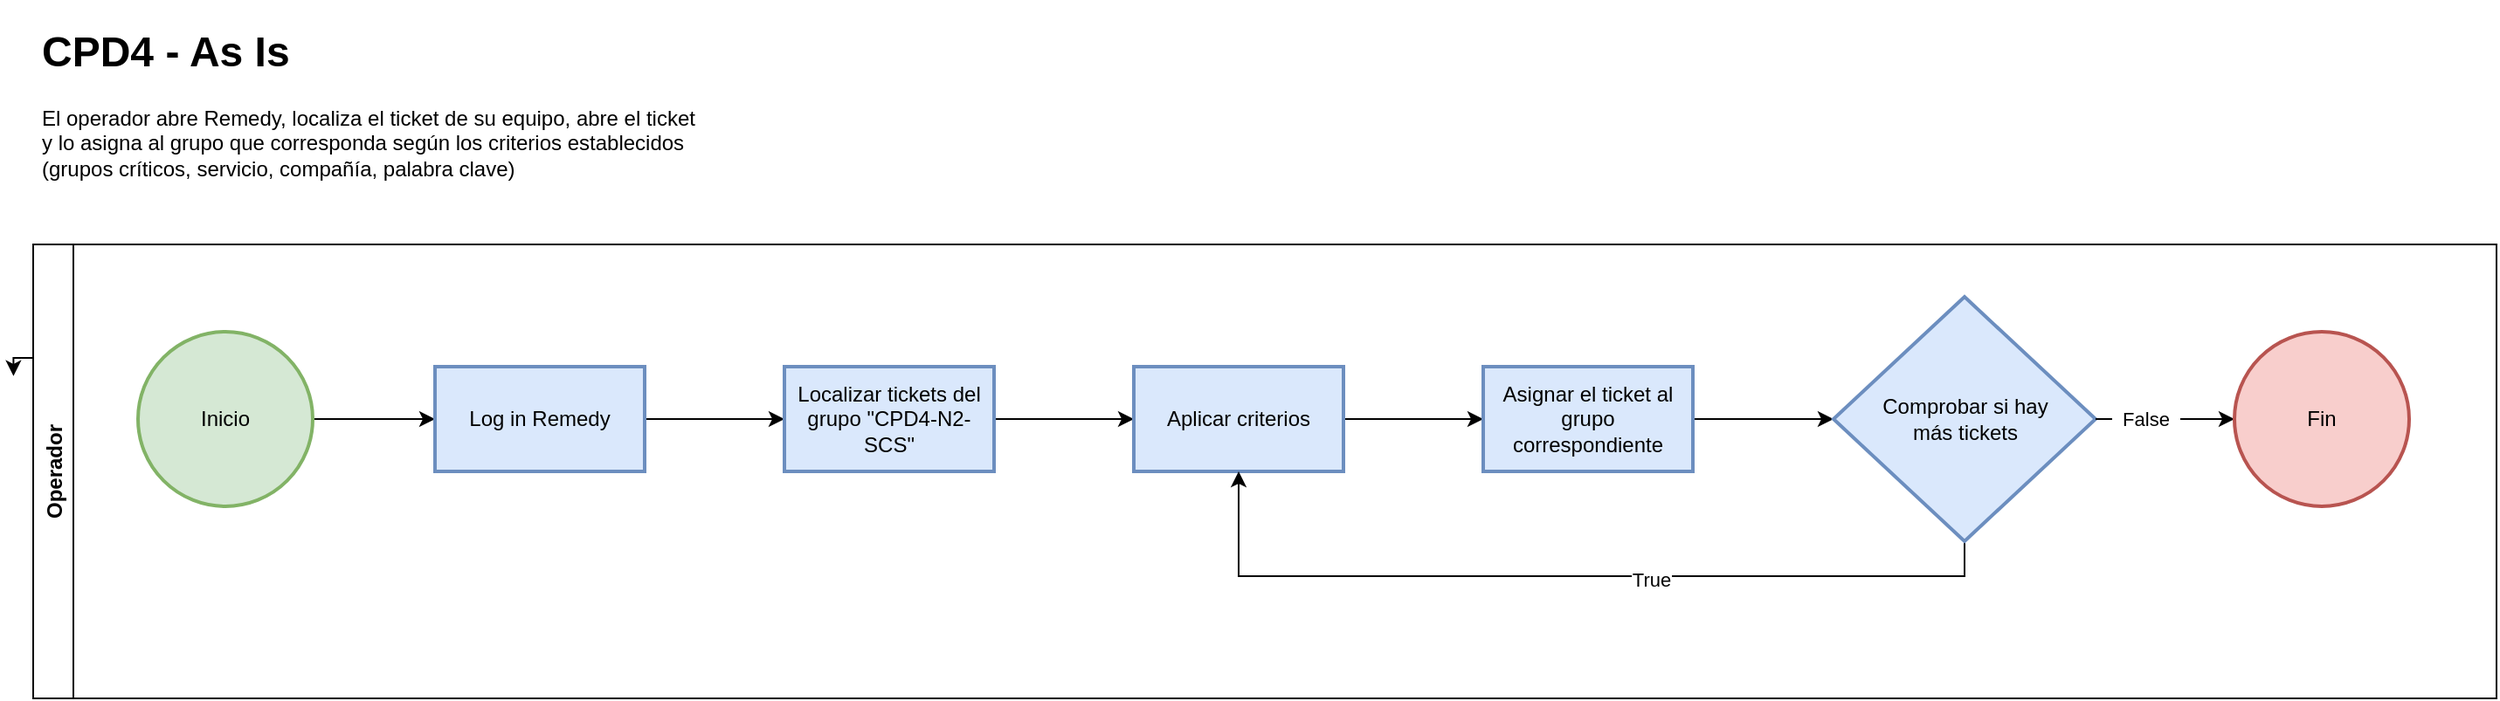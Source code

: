 <mxfile version="20.2.4" type="github">
  <diagram id="WAhAmj0YL1ZriGNAUX6K" name="Página-1">
    <mxGraphModel dx="2031" dy="1134" grid="1" gridSize="10" guides="1" tooltips="1" connect="1" arrows="1" fold="1" page="1" pageScale="1" pageWidth="827" pageHeight="1169" math="0" shadow="0">
      <root>
        <mxCell id="0" />
        <mxCell id="1" parent="0" />
        <mxCell id="iMMFJF6p0qtD41aljw2a-4" value="Operador" style="swimlane;horizontal=0;startSize=23;" vertex="1" parent="1">
          <mxGeometry x="60" y="169" width="1410" height="260" as="geometry" />
        </mxCell>
        <mxCell id="iMMFJF6p0qtD41aljw2a-9" value="" style="edgeStyle=orthogonalEdgeStyle;rounded=0;orthogonalLoop=1;jettySize=auto;html=1;" edge="1" parent="iMMFJF6p0qtD41aljw2a-4" source="iMMFJF6p0qtD41aljw2a-2" target="iMMFJF6p0qtD41aljw2a-8">
          <mxGeometry relative="1" as="geometry" />
        </mxCell>
        <mxCell id="iMMFJF6p0qtD41aljw2a-2" value="Inicio" style="strokeWidth=2;html=1;shape=mxgraph.flowchart.start_2;whiteSpace=wrap;fillColor=#d5e8d4;strokeColor=#82b366;" vertex="1" parent="iMMFJF6p0qtD41aljw2a-4">
          <mxGeometry x="60" y="50" width="100" height="100" as="geometry" />
        </mxCell>
        <mxCell id="iMMFJF6p0qtD41aljw2a-11" value="" style="edgeStyle=orthogonalEdgeStyle;rounded=0;orthogonalLoop=1;jettySize=auto;html=1;" edge="1" parent="iMMFJF6p0qtD41aljw2a-4" source="iMMFJF6p0qtD41aljw2a-8" target="iMMFJF6p0qtD41aljw2a-10">
          <mxGeometry relative="1" as="geometry" />
        </mxCell>
        <mxCell id="iMMFJF6p0qtD41aljw2a-8" value="Log in Remedy" style="whiteSpace=wrap;html=1;fillColor=#dae8fc;strokeColor=#6c8ebf;strokeWidth=2;" vertex="1" parent="iMMFJF6p0qtD41aljw2a-4">
          <mxGeometry x="230" y="70" width="120" height="60" as="geometry" />
        </mxCell>
        <mxCell id="iMMFJF6p0qtD41aljw2a-13" value="" style="edgeStyle=orthogonalEdgeStyle;rounded=0;orthogonalLoop=1;jettySize=auto;html=1;" edge="1" parent="iMMFJF6p0qtD41aljw2a-4" source="iMMFJF6p0qtD41aljw2a-10" target="iMMFJF6p0qtD41aljw2a-12">
          <mxGeometry relative="1" as="geometry" />
        </mxCell>
        <mxCell id="iMMFJF6p0qtD41aljw2a-10" value="Localizar tickets del grupo &quot;CPD4-N2-SCS&quot;" style="whiteSpace=wrap;html=1;fillColor=#dae8fc;strokeColor=#6c8ebf;strokeWidth=2;" vertex="1" parent="iMMFJF6p0qtD41aljw2a-4">
          <mxGeometry x="430" y="70" width="120" height="60" as="geometry" />
        </mxCell>
        <mxCell id="iMMFJF6p0qtD41aljw2a-15" value="" style="edgeStyle=orthogonalEdgeStyle;rounded=0;orthogonalLoop=1;jettySize=auto;html=1;" edge="1" parent="iMMFJF6p0qtD41aljw2a-4" source="iMMFJF6p0qtD41aljw2a-12" target="iMMFJF6p0qtD41aljw2a-14">
          <mxGeometry relative="1" as="geometry" />
        </mxCell>
        <mxCell id="iMMFJF6p0qtD41aljw2a-12" value="Aplicar criterios" style="whiteSpace=wrap;html=1;fillColor=#dae8fc;strokeColor=#6c8ebf;strokeWidth=2;" vertex="1" parent="iMMFJF6p0qtD41aljw2a-4">
          <mxGeometry x="630" y="70" width="120" height="60" as="geometry" />
        </mxCell>
        <mxCell id="iMMFJF6p0qtD41aljw2a-17" value="" style="edgeStyle=orthogonalEdgeStyle;rounded=0;orthogonalLoop=1;jettySize=auto;html=1;" edge="1" parent="iMMFJF6p0qtD41aljw2a-4" source="iMMFJF6p0qtD41aljw2a-14" target="iMMFJF6p0qtD41aljw2a-16">
          <mxGeometry relative="1" as="geometry" />
        </mxCell>
        <mxCell id="iMMFJF6p0qtD41aljw2a-14" value="Asignar el ticket al grupo correspondiente" style="whiteSpace=wrap;html=1;fillColor=#dae8fc;strokeColor=#6c8ebf;strokeWidth=2;" vertex="1" parent="iMMFJF6p0qtD41aljw2a-4">
          <mxGeometry x="830" y="70" width="120" height="60" as="geometry" />
        </mxCell>
        <mxCell id="iMMFJF6p0qtD41aljw2a-18" style="edgeStyle=orthogonalEdgeStyle;rounded=0;orthogonalLoop=1;jettySize=auto;html=1;exitX=0.5;exitY=1;exitDx=0;exitDy=0;entryX=0.5;entryY=1;entryDx=0;entryDy=0;" edge="1" parent="iMMFJF6p0qtD41aljw2a-4" source="iMMFJF6p0qtD41aljw2a-16" target="iMMFJF6p0qtD41aljw2a-12">
          <mxGeometry relative="1" as="geometry" />
        </mxCell>
        <mxCell id="iMMFJF6p0qtD41aljw2a-19" value="True" style="edgeLabel;html=1;align=center;verticalAlign=middle;resizable=0;points=[];" vertex="1" connectable="0" parent="iMMFJF6p0qtD41aljw2a-18">
          <mxGeometry x="-0.191" y="2" relative="1" as="geometry">
            <mxPoint x="1" as="offset" />
          </mxGeometry>
        </mxCell>
        <mxCell id="iMMFJF6p0qtD41aljw2a-21" style="edgeStyle=orthogonalEdgeStyle;rounded=0;orthogonalLoop=1;jettySize=auto;html=1;exitX=1;exitY=0.5;exitDx=0;exitDy=0;entryX=0;entryY=0.5;entryDx=0;entryDy=0;entryPerimeter=0;startArrow=none;" edge="1" parent="iMMFJF6p0qtD41aljw2a-4" source="iMMFJF6p0qtD41aljw2a-22" target="iMMFJF6p0qtD41aljw2a-20">
          <mxGeometry relative="1" as="geometry">
            <Array as="points">
              <mxPoint x="1230" y="100" />
              <mxPoint x="1230" y="100" />
            </Array>
          </mxGeometry>
        </mxCell>
        <mxCell id="iMMFJF6p0qtD41aljw2a-16" value="Comprobar si hay&lt;br&gt;más tickets" style="rhombus;whiteSpace=wrap;html=1;fillColor=#dae8fc;strokeColor=#6c8ebf;strokeWidth=2;" vertex="1" parent="iMMFJF6p0qtD41aljw2a-4">
          <mxGeometry x="1030.5" y="30" width="150" height="140" as="geometry" />
        </mxCell>
        <mxCell id="iMMFJF6p0qtD41aljw2a-20" value="Fin" style="strokeWidth=2;html=1;shape=mxgraph.flowchart.start_2;whiteSpace=wrap;fillColor=#f8cecc;strokeColor=#b85450;" vertex="1" parent="iMMFJF6p0qtD41aljw2a-4">
          <mxGeometry x="1260" y="50" width="100" height="100" as="geometry" />
        </mxCell>
        <mxCell id="iMMFJF6p0qtD41aljw2a-22" value="&lt;span style=&quot;font-size: 11px;&quot;&gt;False&lt;/span&gt;" style="text;html=1;strokeColor=none;fillColor=none;align=center;verticalAlign=middle;whiteSpace=wrap;rounded=0;" vertex="1" parent="iMMFJF6p0qtD41aljw2a-4">
          <mxGeometry x="1190" y="85" width="39" height="30" as="geometry" />
        </mxCell>
        <mxCell id="iMMFJF6p0qtD41aljw2a-23" value="" style="edgeStyle=orthogonalEdgeStyle;rounded=0;orthogonalLoop=1;jettySize=auto;html=1;exitX=1;exitY=0.5;exitDx=0;exitDy=0;entryX=0;entryY=0.5;entryDx=0;entryDy=0;entryPerimeter=0;endArrow=none;" edge="1" parent="iMMFJF6p0qtD41aljw2a-4" source="iMMFJF6p0qtD41aljw2a-16" target="iMMFJF6p0qtD41aljw2a-22">
          <mxGeometry relative="1" as="geometry">
            <mxPoint x="1240.5" y="190" as="sourcePoint" />
            <mxPoint x="1320" y="190" as="targetPoint" />
            <Array as="points" />
          </mxGeometry>
        </mxCell>
        <mxCell id="iMMFJF6p0qtD41aljw2a-5" style="edgeStyle=orthogonalEdgeStyle;rounded=0;orthogonalLoop=1;jettySize=auto;html=1;exitX=0;exitY=0.25;exitDx=0;exitDy=0;entryX=-0.008;entryY=0.29;entryDx=0;entryDy=0;entryPerimeter=0;" edge="1" parent="1" source="iMMFJF6p0qtD41aljw2a-4" target="iMMFJF6p0qtD41aljw2a-4">
          <mxGeometry relative="1" as="geometry" />
        </mxCell>
        <mxCell id="iMMFJF6p0qtD41aljw2a-7" value="&lt;h1&gt;CPD4 - As Is&lt;/h1&gt;&lt;div&gt;El operador abre Remedy, localiza el ticket de su equipo, abre el ticket y lo asigna al grupo que corresponda según los criterios establecidos (grupos críticos, servicio, compañía, palabra clave)&lt;/div&gt;" style="text;html=1;strokeColor=none;fillColor=none;spacing=5;spacingTop=-20;whiteSpace=wrap;overflow=hidden;rounded=0;" vertex="1" parent="1">
          <mxGeometry x="60" y="39" width="390" height="120" as="geometry" />
        </mxCell>
      </root>
    </mxGraphModel>
  </diagram>
</mxfile>
